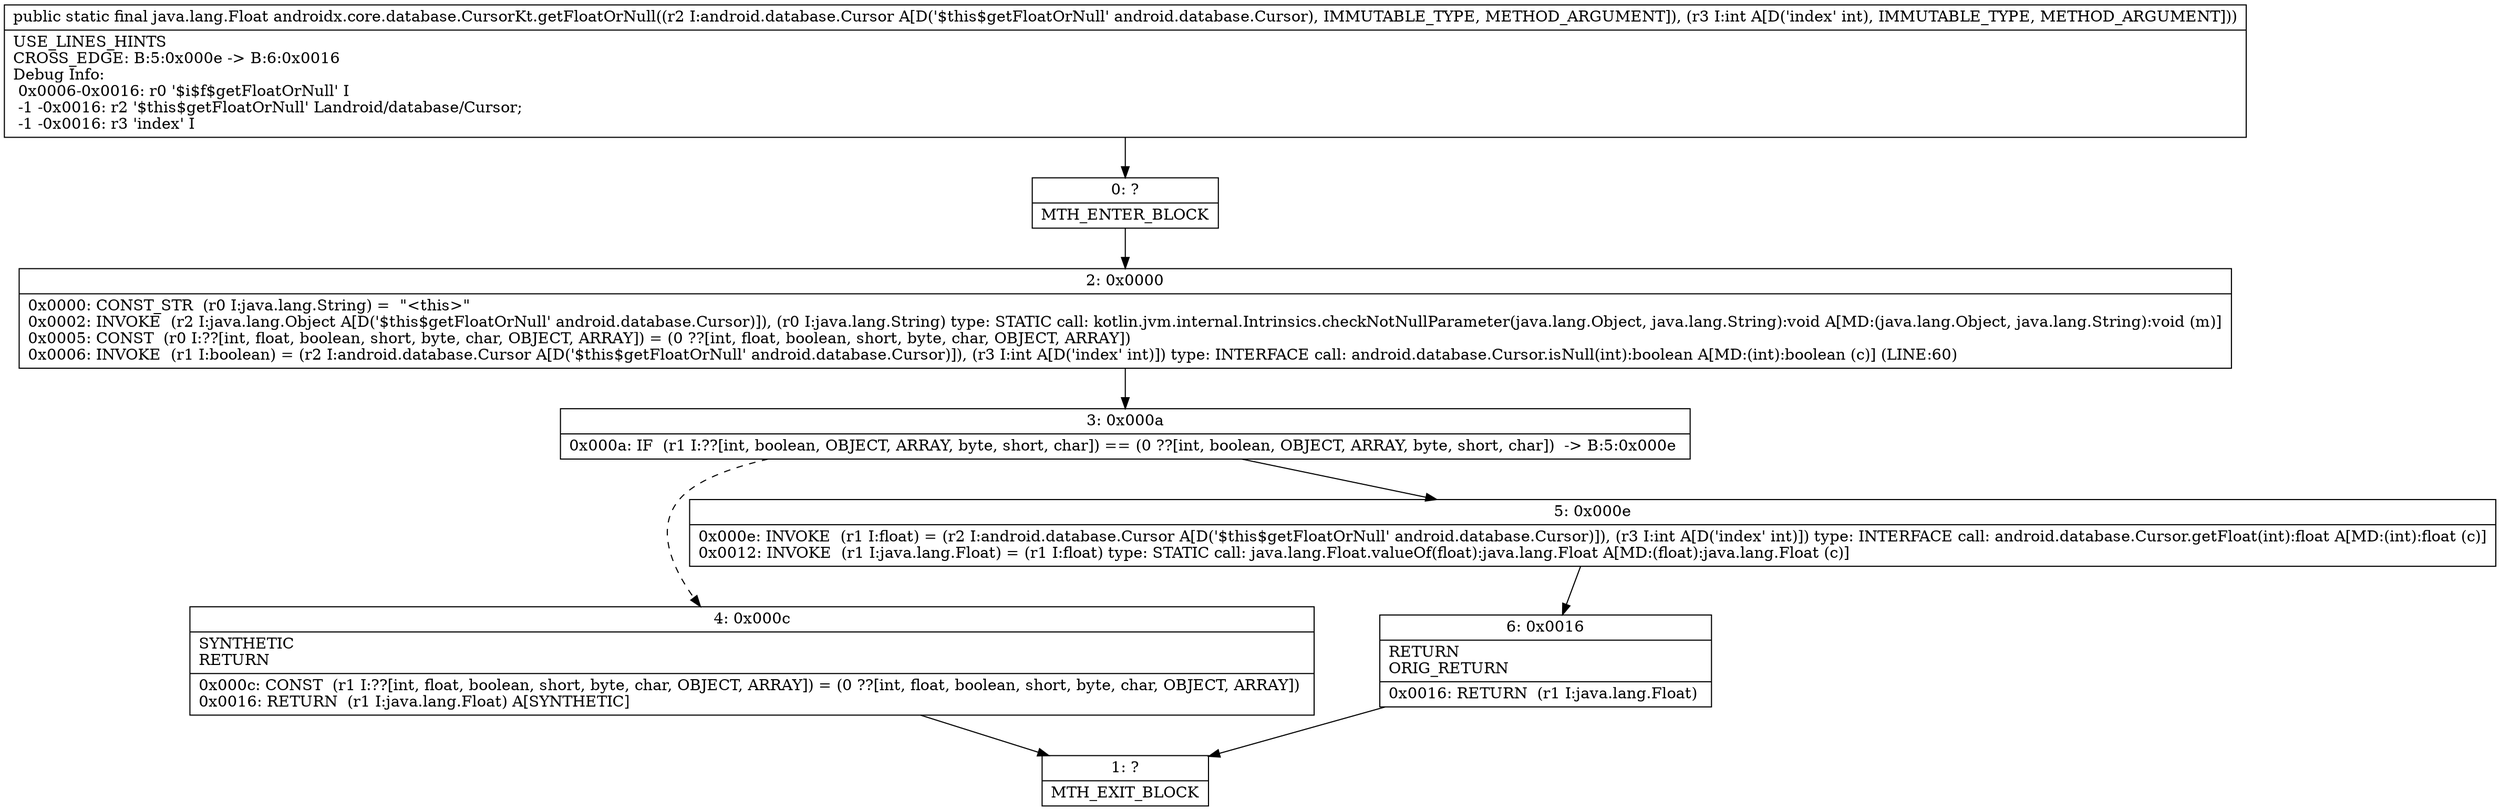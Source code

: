 digraph "CFG forandroidx.core.database.CursorKt.getFloatOrNull(Landroid\/database\/Cursor;I)Ljava\/lang\/Float;" {
Node_0 [shape=record,label="{0\:\ ?|MTH_ENTER_BLOCK\l}"];
Node_2 [shape=record,label="{2\:\ 0x0000|0x0000: CONST_STR  (r0 I:java.lang.String) =  \"\<this\>\" \l0x0002: INVOKE  (r2 I:java.lang.Object A[D('$this$getFloatOrNull' android.database.Cursor)]), (r0 I:java.lang.String) type: STATIC call: kotlin.jvm.internal.Intrinsics.checkNotNullParameter(java.lang.Object, java.lang.String):void A[MD:(java.lang.Object, java.lang.String):void (m)]\l0x0005: CONST  (r0 I:??[int, float, boolean, short, byte, char, OBJECT, ARRAY]) = (0 ??[int, float, boolean, short, byte, char, OBJECT, ARRAY]) \l0x0006: INVOKE  (r1 I:boolean) = (r2 I:android.database.Cursor A[D('$this$getFloatOrNull' android.database.Cursor)]), (r3 I:int A[D('index' int)]) type: INTERFACE call: android.database.Cursor.isNull(int):boolean A[MD:(int):boolean (c)] (LINE:60)\l}"];
Node_3 [shape=record,label="{3\:\ 0x000a|0x000a: IF  (r1 I:??[int, boolean, OBJECT, ARRAY, byte, short, char]) == (0 ??[int, boolean, OBJECT, ARRAY, byte, short, char])  \-\> B:5:0x000e \l}"];
Node_4 [shape=record,label="{4\:\ 0x000c|SYNTHETIC\lRETURN\l|0x000c: CONST  (r1 I:??[int, float, boolean, short, byte, char, OBJECT, ARRAY]) = (0 ??[int, float, boolean, short, byte, char, OBJECT, ARRAY]) \l0x0016: RETURN  (r1 I:java.lang.Float) A[SYNTHETIC]\l}"];
Node_1 [shape=record,label="{1\:\ ?|MTH_EXIT_BLOCK\l}"];
Node_5 [shape=record,label="{5\:\ 0x000e|0x000e: INVOKE  (r1 I:float) = (r2 I:android.database.Cursor A[D('$this$getFloatOrNull' android.database.Cursor)]), (r3 I:int A[D('index' int)]) type: INTERFACE call: android.database.Cursor.getFloat(int):float A[MD:(int):float (c)]\l0x0012: INVOKE  (r1 I:java.lang.Float) = (r1 I:float) type: STATIC call: java.lang.Float.valueOf(float):java.lang.Float A[MD:(float):java.lang.Float (c)]\l}"];
Node_6 [shape=record,label="{6\:\ 0x0016|RETURN\lORIG_RETURN\l|0x0016: RETURN  (r1 I:java.lang.Float) \l}"];
MethodNode[shape=record,label="{public static final java.lang.Float androidx.core.database.CursorKt.getFloatOrNull((r2 I:android.database.Cursor A[D('$this$getFloatOrNull' android.database.Cursor), IMMUTABLE_TYPE, METHOD_ARGUMENT]), (r3 I:int A[D('index' int), IMMUTABLE_TYPE, METHOD_ARGUMENT]))  | USE_LINES_HINTS\lCROSS_EDGE: B:5:0x000e \-\> B:6:0x0016\lDebug Info:\l  0x0006\-0x0016: r0 '$i$f$getFloatOrNull' I\l  \-1 \-0x0016: r2 '$this$getFloatOrNull' Landroid\/database\/Cursor;\l  \-1 \-0x0016: r3 'index' I\l}"];
MethodNode -> Node_0;Node_0 -> Node_2;
Node_2 -> Node_3;
Node_3 -> Node_4[style=dashed];
Node_3 -> Node_5;
Node_4 -> Node_1;
Node_5 -> Node_6;
Node_6 -> Node_1;
}

